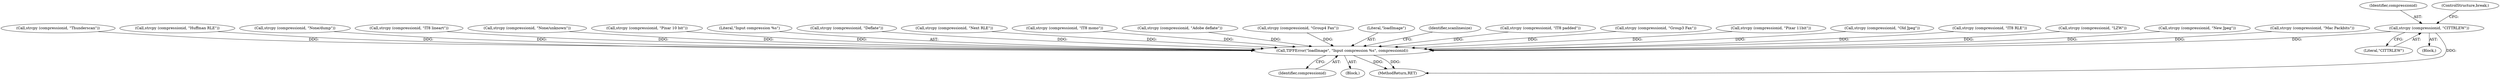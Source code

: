 digraph "0_libtiff_83a4b92815ea04969d494416eaae3d4c6b338e4a#diff-c8b4b355f9b5c06d585b23138e1c185f_5@API" {
"1000357" [label="(Call,strcpy (compressionid, \"CITTRLEW\"))"];
"1000416" [label="(Call,TIFFError(\"loadImage\", \"Input compression %s\", compressionid))"];
"1000367" [label="(Call,strcpy (compressionid, \"Thunderscan\"))"];
"1000322" [label="(Call,strcpy (compressionid, \"Huffman RLE\"))"];
"1000359" [label="(Literal,\"CITTRLEW\")"];
"1000317" [label="(Call,strcpy (compressionid, \"None/dump\"))"];
"1000387" [label="(Call,strcpy (compressionid, \"IT8 lineart\"))"];
"1000412" [label="(Call,strcpy (compressionid, \"None/unknown\"))"];
"1000419" [label="(Identifier,compressionid)"];
"1000392" [label="(Call,strcpy (compressionid, \"Pixar 10 bit\"))"];
"1000418" [label="(Literal,\"Input compression %s\")"];
"1000132" [label="(Block,)"];
"1000358" [label="(Identifier,compressionid)"];
"1000402" [label="(Call,strcpy (compressionid, \"Deflate\"))"];
"1000352" [label="(Call,strcpy (compressionid, \"Next RLE\"))"];
"1000315" [label="(Block,)"];
"1000382" [label="(Call,strcpy (compressionid, \"IT8 mono\"))"];
"1000407" [label="(Call,strcpy (compressionid, \"Adobe deflate\"))"];
"1000332" [label="(Call,strcpy (compressionid, \"Group4 Fax\"))"];
"1000417" [label="(Literal,\"loadImage\")"];
"1000421" [label="(Identifier,scanlinesize)"];
"1000416" [label="(Call,TIFFError(\"loadImage\", \"Input compression %s\", compressionid))"];
"1000372" [label="(Call,strcpy (compressionid, \"IT8 padded\"))"];
"1000327" [label="(Call,strcpy (compressionid, \"Group3 Fax\"))"];
"1001187" [label="(MethodReturn,RET)"];
"1000397" [label="(Call,strcpy (compressionid, \"Pixar 11bit\"))"];
"1000342" [label="(Call,strcpy (compressionid, \"Old Jpeg\"))"];
"1000377" [label="(Call,strcpy (compressionid, \"IT8 RLE\"))"];
"1000360" [label="(ControlStructure,break;)"];
"1000337" [label="(Call,strcpy (compressionid, \"LZW\"))"];
"1000347" [label="(Call,strcpy (compressionid, \"New Jpeg\"))"];
"1000362" [label="(Call,strcpy (compressionid, \"Mac Packbits\"))"];
"1000357" [label="(Call,strcpy (compressionid, \"CITTRLEW\"))"];
"1000357" -> "1000315"  [label="AST: "];
"1000357" -> "1000359"  [label="CFG: "];
"1000358" -> "1000357"  [label="AST: "];
"1000359" -> "1000357"  [label="AST: "];
"1000360" -> "1000357"  [label="CFG: "];
"1000357" -> "1001187"  [label="DDG: "];
"1000357" -> "1000416"  [label="DDG: "];
"1000416" -> "1000132"  [label="AST: "];
"1000416" -> "1000419"  [label="CFG: "];
"1000417" -> "1000416"  [label="AST: "];
"1000418" -> "1000416"  [label="AST: "];
"1000419" -> "1000416"  [label="AST: "];
"1000421" -> "1000416"  [label="CFG: "];
"1000416" -> "1001187"  [label="DDG: "];
"1000416" -> "1001187"  [label="DDG: "];
"1000332" -> "1000416"  [label="DDG: "];
"1000382" -> "1000416"  [label="DDG: "];
"1000397" -> "1000416"  [label="DDG: "];
"1000337" -> "1000416"  [label="DDG: "];
"1000372" -> "1000416"  [label="DDG: "];
"1000377" -> "1000416"  [label="DDG: "];
"1000322" -> "1000416"  [label="DDG: "];
"1000362" -> "1000416"  [label="DDG: "];
"1000342" -> "1000416"  [label="DDG: "];
"1000317" -> "1000416"  [label="DDG: "];
"1000407" -> "1000416"  [label="DDG: "];
"1000367" -> "1000416"  [label="DDG: "];
"1000352" -> "1000416"  [label="DDG: "];
"1000347" -> "1000416"  [label="DDG: "];
"1000392" -> "1000416"  [label="DDG: "];
"1000387" -> "1000416"  [label="DDG: "];
"1000327" -> "1000416"  [label="DDG: "];
"1000402" -> "1000416"  [label="DDG: "];
"1000412" -> "1000416"  [label="DDG: "];
}

